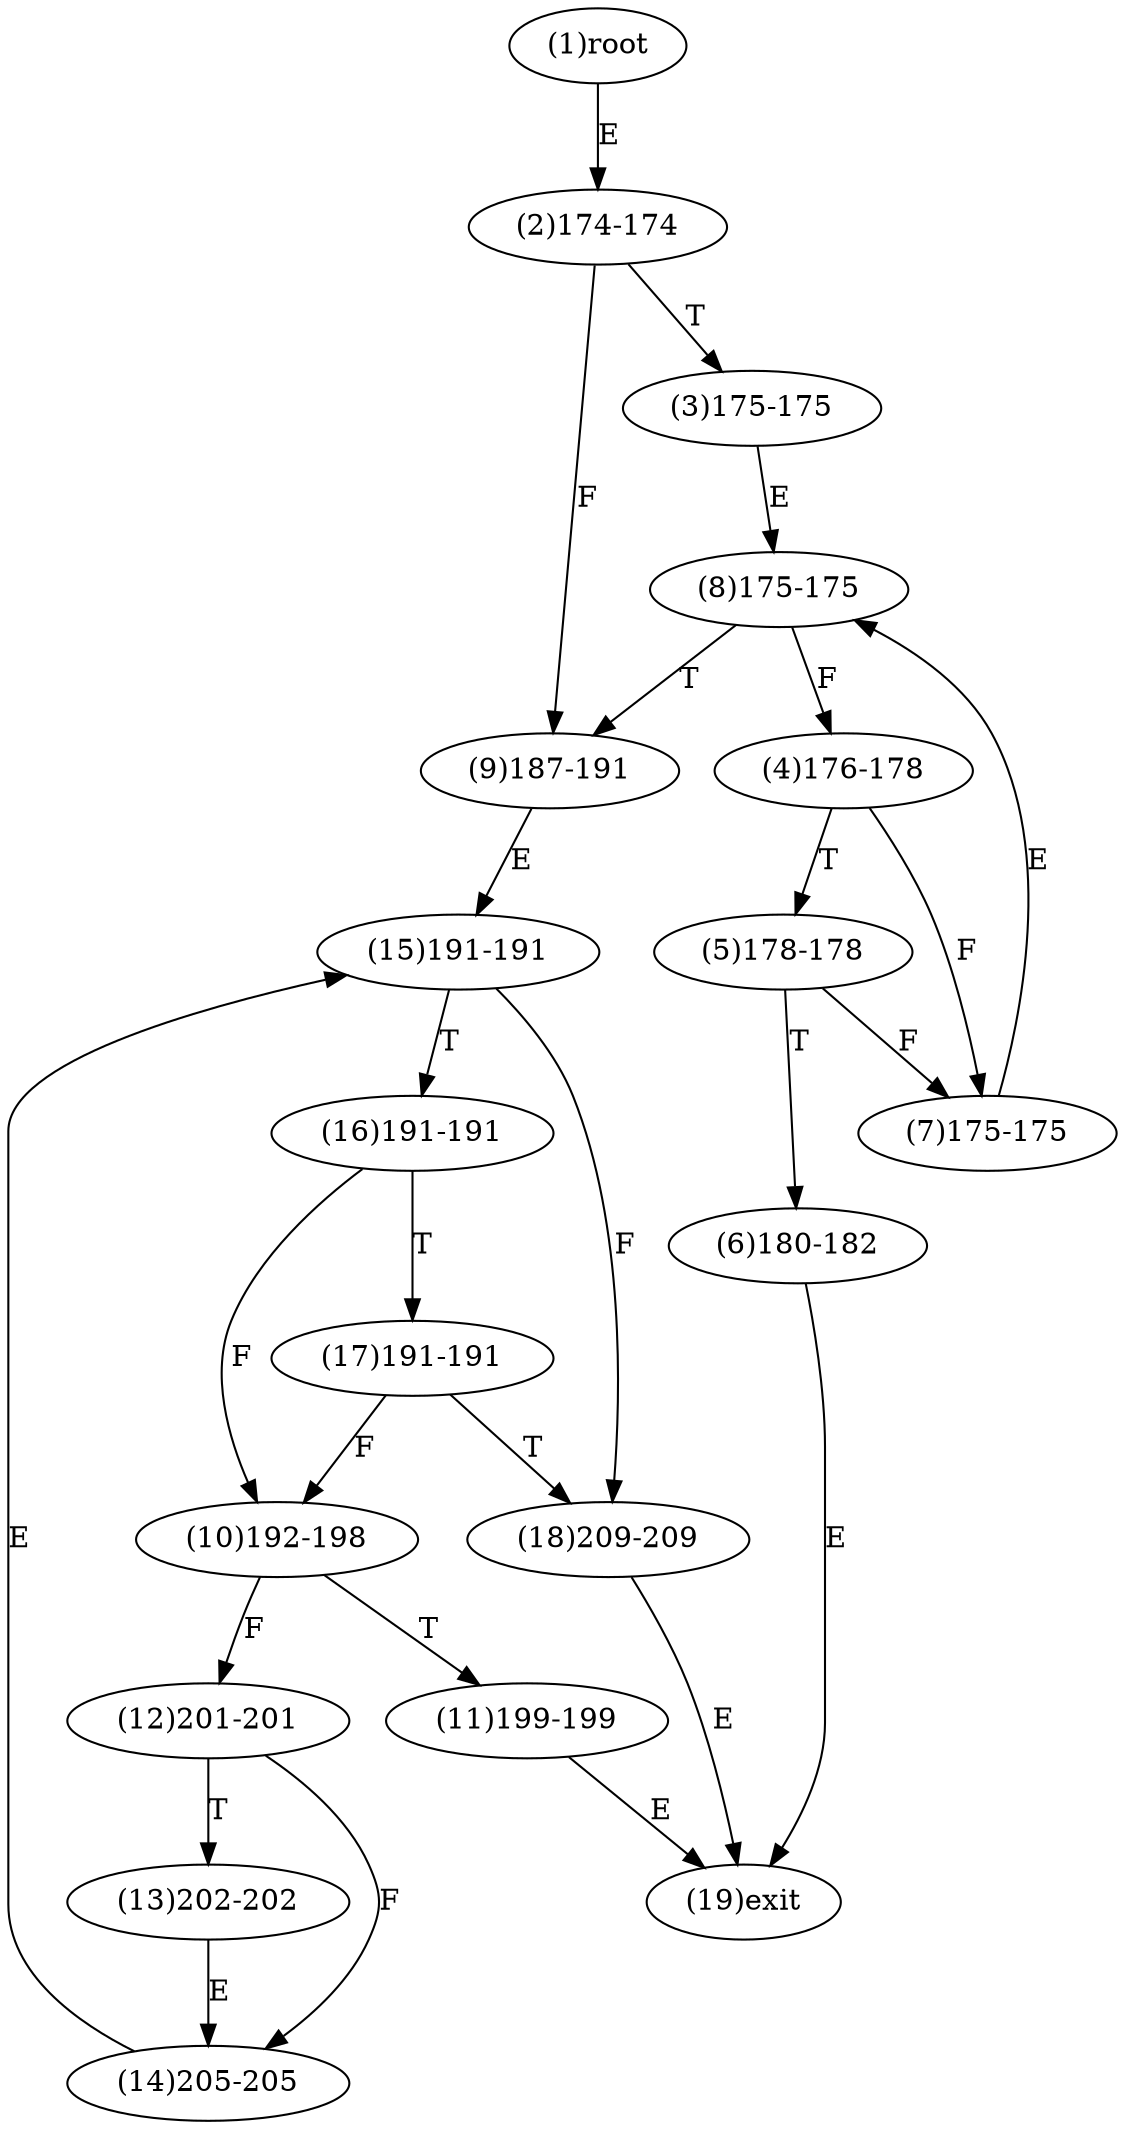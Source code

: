 digraph "" { 
1[ label="(1)root"];
2[ label="(2)174-174"];
3[ label="(3)175-175"];
4[ label="(4)176-178"];
5[ label="(5)178-178"];
6[ label="(6)180-182"];
7[ label="(7)175-175"];
8[ label="(8)175-175"];
9[ label="(9)187-191"];
10[ label="(10)192-198"];
11[ label="(11)199-199"];
12[ label="(12)201-201"];
13[ label="(13)202-202"];
14[ label="(14)205-205"];
15[ label="(15)191-191"];
17[ label="(17)191-191"];
16[ label="(16)191-191"];
19[ label="(19)exit"];
18[ label="(18)209-209"];
1->2[ label="E"];
2->9[ label="F"];
2->3[ label="T"];
3->8[ label="E"];
4->7[ label="F"];
4->5[ label="T"];
5->7[ label="F"];
5->6[ label="T"];
6->19[ label="E"];
7->8[ label="E"];
8->4[ label="F"];
8->9[ label="T"];
9->15[ label="E"];
10->12[ label="F"];
10->11[ label="T"];
11->19[ label="E"];
12->14[ label="F"];
12->13[ label="T"];
13->14[ label="E"];
14->15[ label="E"];
15->18[ label="F"];
15->16[ label="T"];
16->10[ label="F"];
16->17[ label="T"];
17->10[ label="F"];
17->18[ label="T"];
18->19[ label="E"];
}